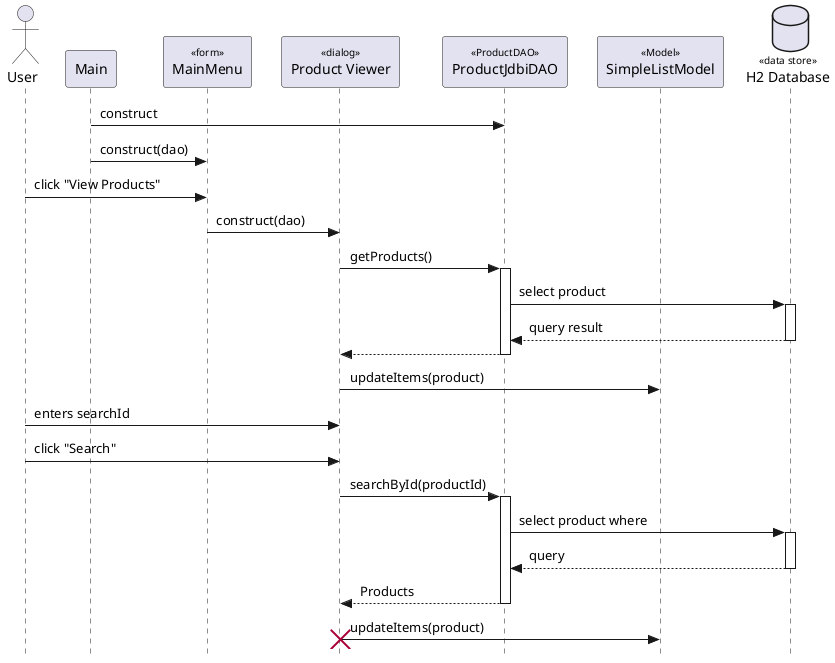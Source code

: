 @startuml

' === Style Tweaks ===

skinparam {
  Style StrictUML
  RoundCorner 5
  ParticipantPadding 10
  Padding 2
  SequenceStereotype {
    Font {
      Size 10
      Style plain
    }
  }
}

' === Actors / Participants

actor "User" as user
participant "Main" as main
participant "MainMenu" as menu <<form>>
participant "Product Viewer" as ViewProducts <<dialog>>
participant "ProductJdbiDAO" as J <<ProductDAO>>
participant "SimpleListModel" as list <<Model>>
database "H2 Database" as datastore <<data store>>

' === Messages ===

main -> J : construct
main -> menu : construct(dao)

user -> menu : click "View Products"
menu -> ViewProducts : construct(dao)
ViewProducts -> J++ : getProducts()

J -> datastore++ : select product

return query result
return 

ViewProducts -> list : updateItems(product)


user -> ViewProducts : enters searchId

user -> ViewProducts : click "Search"

ViewProducts -> J++ : searchById(productId)

J -> datastore++ : select product where

return query
return Products

ViewProducts -> list : updateItems(product)

destroy ViewProducts

@enduml